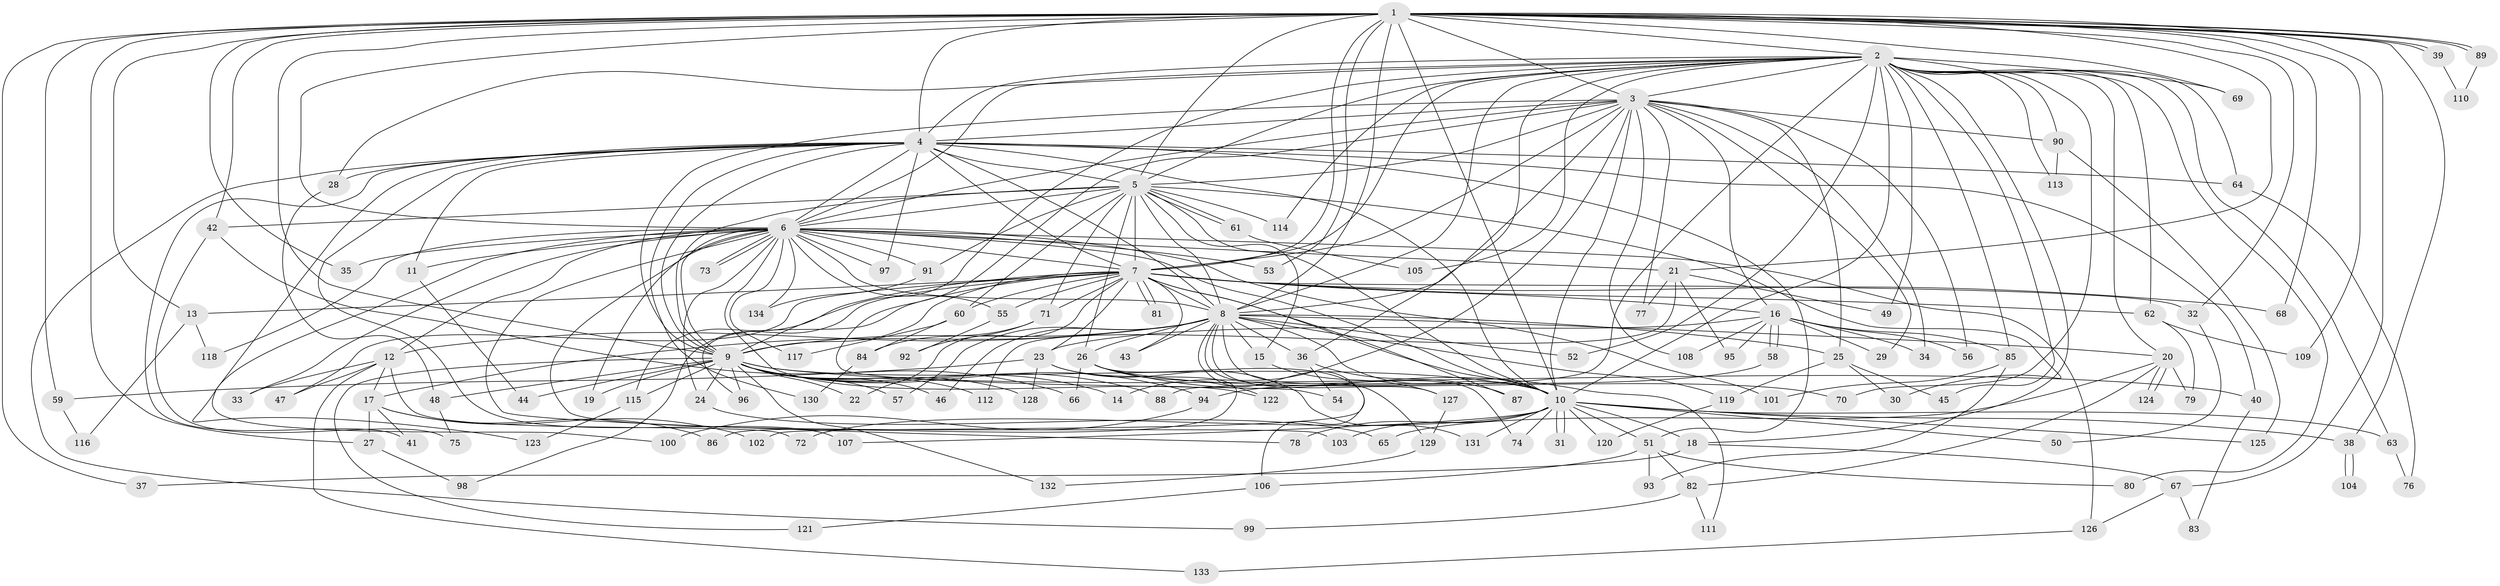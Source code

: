 // coarse degree distribution, {3: 0.14285714285714285, 16: 0.017857142857142856, 4: 0.16071428571428573, 23: 0.017857142857142856, 2: 0.25, 5: 0.05357142857142857, 20: 0.03571428571428571, 6: 0.10714285714285714, 22: 0.05357142857142857, 8: 0.017857142857142856, 1: 0.08928571428571429, 15: 0.03571428571428571, 7: 0.017857142857142856}
// Generated by graph-tools (version 1.1) at 2025/36/03/04/25 23:36:25]
// undirected, 134 vertices, 293 edges
graph export_dot {
  node [color=gray90,style=filled];
  1;
  2;
  3;
  4;
  5;
  6;
  7;
  8;
  9;
  10;
  11;
  12;
  13;
  14;
  15;
  16;
  17;
  18;
  19;
  20;
  21;
  22;
  23;
  24;
  25;
  26;
  27;
  28;
  29;
  30;
  31;
  32;
  33;
  34;
  35;
  36;
  37;
  38;
  39;
  40;
  41;
  42;
  43;
  44;
  45;
  46;
  47;
  48;
  49;
  50;
  51;
  52;
  53;
  54;
  55;
  56;
  57;
  58;
  59;
  60;
  61;
  62;
  63;
  64;
  65;
  66;
  67;
  68;
  69;
  70;
  71;
  72;
  73;
  74;
  75;
  76;
  77;
  78;
  79;
  80;
  81;
  82;
  83;
  84;
  85;
  86;
  87;
  88;
  89;
  90;
  91;
  92;
  93;
  94;
  95;
  96;
  97;
  98;
  99;
  100;
  101;
  102;
  103;
  104;
  105;
  106;
  107;
  108;
  109;
  110;
  111;
  112;
  113;
  114;
  115;
  116;
  117;
  118;
  119;
  120;
  121;
  122;
  123;
  124;
  125;
  126;
  127;
  128;
  129;
  130;
  131;
  132;
  133;
  134;
  1 -- 2;
  1 -- 3;
  1 -- 4;
  1 -- 5;
  1 -- 6;
  1 -- 7;
  1 -- 8;
  1 -- 9;
  1 -- 10;
  1 -- 13;
  1 -- 21;
  1 -- 27;
  1 -- 32;
  1 -- 35;
  1 -- 37;
  1 -- 38;
  1 -- 39;
  1 -- 39;
  1 -- 42;
  1 -- 53;
  1 -- 59;
  1 -- 67;
  1 -- 68;
  1 -- 69;
  1 -- 89;
  1 -- 89;
  1 -- 109;
  2 -- 3;
  2 -- 4;
  2 -- 5;
  2 -- 6;
  2 -- 7;
  2 -- 8;
  2 -- 9;
  2 -- 10;
  2 -- 18;
  2 -- 20;
  2 -- 28;
  2 -- 36;
  2 -- 45;
  2 -- 49;
  2 -- 52;
  2 -- 62;
  2 -- 63;
  2 -- 64;
  2 -- 69;
  2 -- 70;
  2 -- 80;
  2 -- 85;
  2 -- 88;
  2 -- 90;
  2 -- 105;
  2 -- 113;
  2 -- 114;
  3 -- 4;
  3 -- 5;
  3 -- 6;
  3 -- 7;
  3 -- 8;
  3 -- 9;
  3 -- 10;
  3 -- 14;
  3 -- 16;
  3 -- 25;
  3 -- 29;
  3 -- 34;
  3 -- 54;
  3 -- 56;
  3 -- 77;
  3 -- 90;
  3 -- 108;
  4 -- 5;
  4 -- 6;
  4 -- 7;
  4 -- 8;
  4 -- 9;
  4 -- 10;
  4 -- 11;
  4 -- 28;
  4 -- 40;
  4 -- 41;
  4 -- 51;
  4 -- 64;
  4 -- 97;
  4 -- 99;
  4 -- 100;
  4 -- 107;
  4 -- 130;
  5 -- 6;
  5 -- 7;
  5 -- 8;
  5 -- 9;
  5 -- 10;
  5 -- 15;
  5 -- 26;
  5 -- 30;
  5 -- 42;
  5 -- 60;
  5 -- 61;
  5 -- 61;
  5 -- 71;
  5 -- 91;
  5 -- 114;
  6 -- 7;
  6 -- 8;
  6 -- 9;
  6 -- 10;
  6 -- 11;
  6 -- 12;
  6 -- 19;
  6 -- 21;
  6 -- 24;
  6 -- 33;
  6 -- 35;
  6 -- 53;
  6 -- 55;
  6 -- 73;
  6 -- 73;
  6 -- 78;
  6 -- 91;
  6 -- 97;
  6 -- 101;
  6 -- 103;
  6 -- 117;
  6 -- 118;
  6 -- 122;
  6 -- 123;
  6 -- 126;
  6 -- 134;
  7 -- 8;
  7 -- 9;
  7 -- 10;
  7 -- 13;
  7 -- 16;
  7 -- 22;
  7 -- 23;
  7 -- 32;
  7 -- 43;
  7 -- 47;
  7 -- 55;
  7 -- 60;
  7 -- 62;
  7 -- 68;
  7 -- 71;
  7 -- 81;
  7 -- 81;
  7 -- 87;
  7 -- 96;
  7 -- 98;
  7 -- 115;
  8 -- 9;
  8 -- 10;
  8 -- 12;
  8 -- 15;
  8 -- 17;
  8 -- 20;
  8 -- 25;
  8 -- 26;
  8 -- 36;
  8 -- 43;
  8 -- 46;
  8 -- 52;
  8 -- 57;
  8 -- 74;
  8 -- 102;
  8 -- 119;
  8 -- 127;
  8 -- 129;
  9 -- 10;
  9 -- 14;
  9 -- 19;
  9 -- 22;
  9 -- 24;
  9 -- 40;
  9 -- 44;
  9 -- 46;
  9 -- 48;
  9 -- 57;
  9 -- 88;
  9 -- 94;
  9 -- 96;
  9 -- 112;
  9 -- 115;
  9 -- 121;
  9 -- 128;
  9 -- 132;
  10 -- 18;
  10 -- 31;
  10 -- 31;
  10 -- 38;
  10 -- 50;
  10 -- 51;
  10 -- 63;
  10 -- 72;
  10 -- 74;
  10 -- 78;
  10 -- 103;
  10 -- 107;
  10 -- 120;
  10 -- 125;
  10 -- 131;
  11 -- 44;
  12 -- 17;
  12 -- 33;
  12 -- 47;
  12 -- 72;
  12 -- 133;
  13 -- 116;
  13 -- 118;
  15 -- 127;
  16 -- 23;
  16 -- 29;
  16 -- 34;
  16 -- 56;
  16 -- 58;
  16 -- 58;
  16 -- 85;
  16 -- 95;
  16 -- 108;
  17 -- 27;
  17 -- 41;
  17 -- 86;
  17 -- 102;
  18 -- 37;
  18 -- 67;
  20 -- 65;
  20 -- 79;
  20 -- 82;
  20 -- 124;
  20 -- 124;
  21 -- 49;
  21 -- 77;
  21 -- 95;
  21 -- 112;
  23 -- 59;
  23 -- 86;
  23 -- 128;
  23 -- 131;
  24 -- 65;
  25 -- 30;
  25 -- 45;
  25 -- 119;
  26 -- 66;
  26 -- 70;
  26 -- 106;
  26 -- 111;
  26 -- 122;
  27 -- 98;
  28 -- 48;
  32 -- 50;
  36 -- 54;
  36 -- 87;
  38 -- 104;
  38 -- 104;
  39 -- 110;
  40 -- 83;
  42 -- 66;
  42 -- 75;
  48 -- 75;
  51 -- 80;
  51 -- 82;
  51 -- 93;
  51 -- 106;
  55 -- 92;
  58 -- 94;
  59 -- 116;
  60 -- 84;
  60 -- 117;
  61 -- 105;
  62 -- 79;
  62 -- 109;
  63 -- 76;
  64 -- 76;
  67 -- 83;
  67 -- 126;
  71 -- 84;
  71 -- 92;
  82 -- 99;
  82 -- 111;
  84 -- 130;
  85 -- 93;
  85 -- 101;
  89 -- 110;
  90 -- 113;
  90 -- 125;
  91 -- 134;
  94 -- 100;
  106 -- 121;
  115 -- 123;
  119 -- 120;
  126 -- 133;
  127 -- 129;
  129 -- 132;
}
